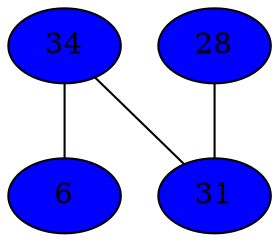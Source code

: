 strict graph {
34[label="34" style=filled fillcolor="blue1"];
34 -- 6
34 -- 31
6[label="6" style=filled fillcolor="blue1"];
6 -- 34
28[label="28" style=filled fillcolor="blue1"];
28 -- 31
31[label="31" style=filled fillcolor="blue1"];
31 -- 34
31 -- 28
}